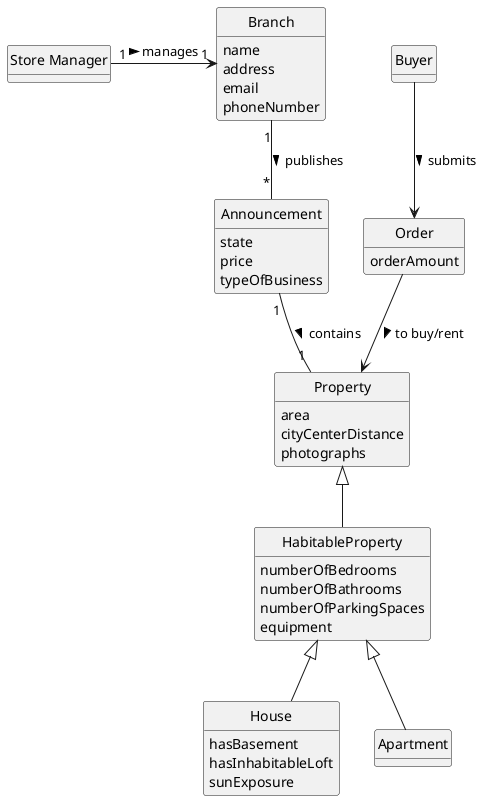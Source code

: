 @startuml
'https://plantuml.com/class-diagram

skinparam monochrome true
skinparam packageStyle rectangle
skinparam shadowing false

'skinparam linetype ortho
'left to right direction
skinparam classAttributeIconSize 0
'skinparam groupInheritance 2
hide circle
hide methods

class Branch{
name
address
email
phoneNumber
}

together {
class "Store Manager" as StoreMan

}


class Buyer



class Order{
orderAmount
}


class Announcement{
state
price
typeOfBusiness
}

class Property{
area
cityCenterDistance
photographs
}

class HabitableProperty{
numberOfBedrooms
numberOfBathrooms
numberOfParkingSpaces
equipment
}

class House{
hasBasement
hasInhabitableLoft
sunExposure
}

class Apartment{
}



Branch "1" -- "*" Announcement: publishes >
Announcement "1" -- "1" Property: contains >

Property <|-- HabitableProperty
HabitableProperty <|-- House
HabitableProperty <|-- Apartment

StoreMan "1" -> "1" Branch: manages >

Buyer --> Order: submits >
Order --> Property: to buy/rent >

@enduml
